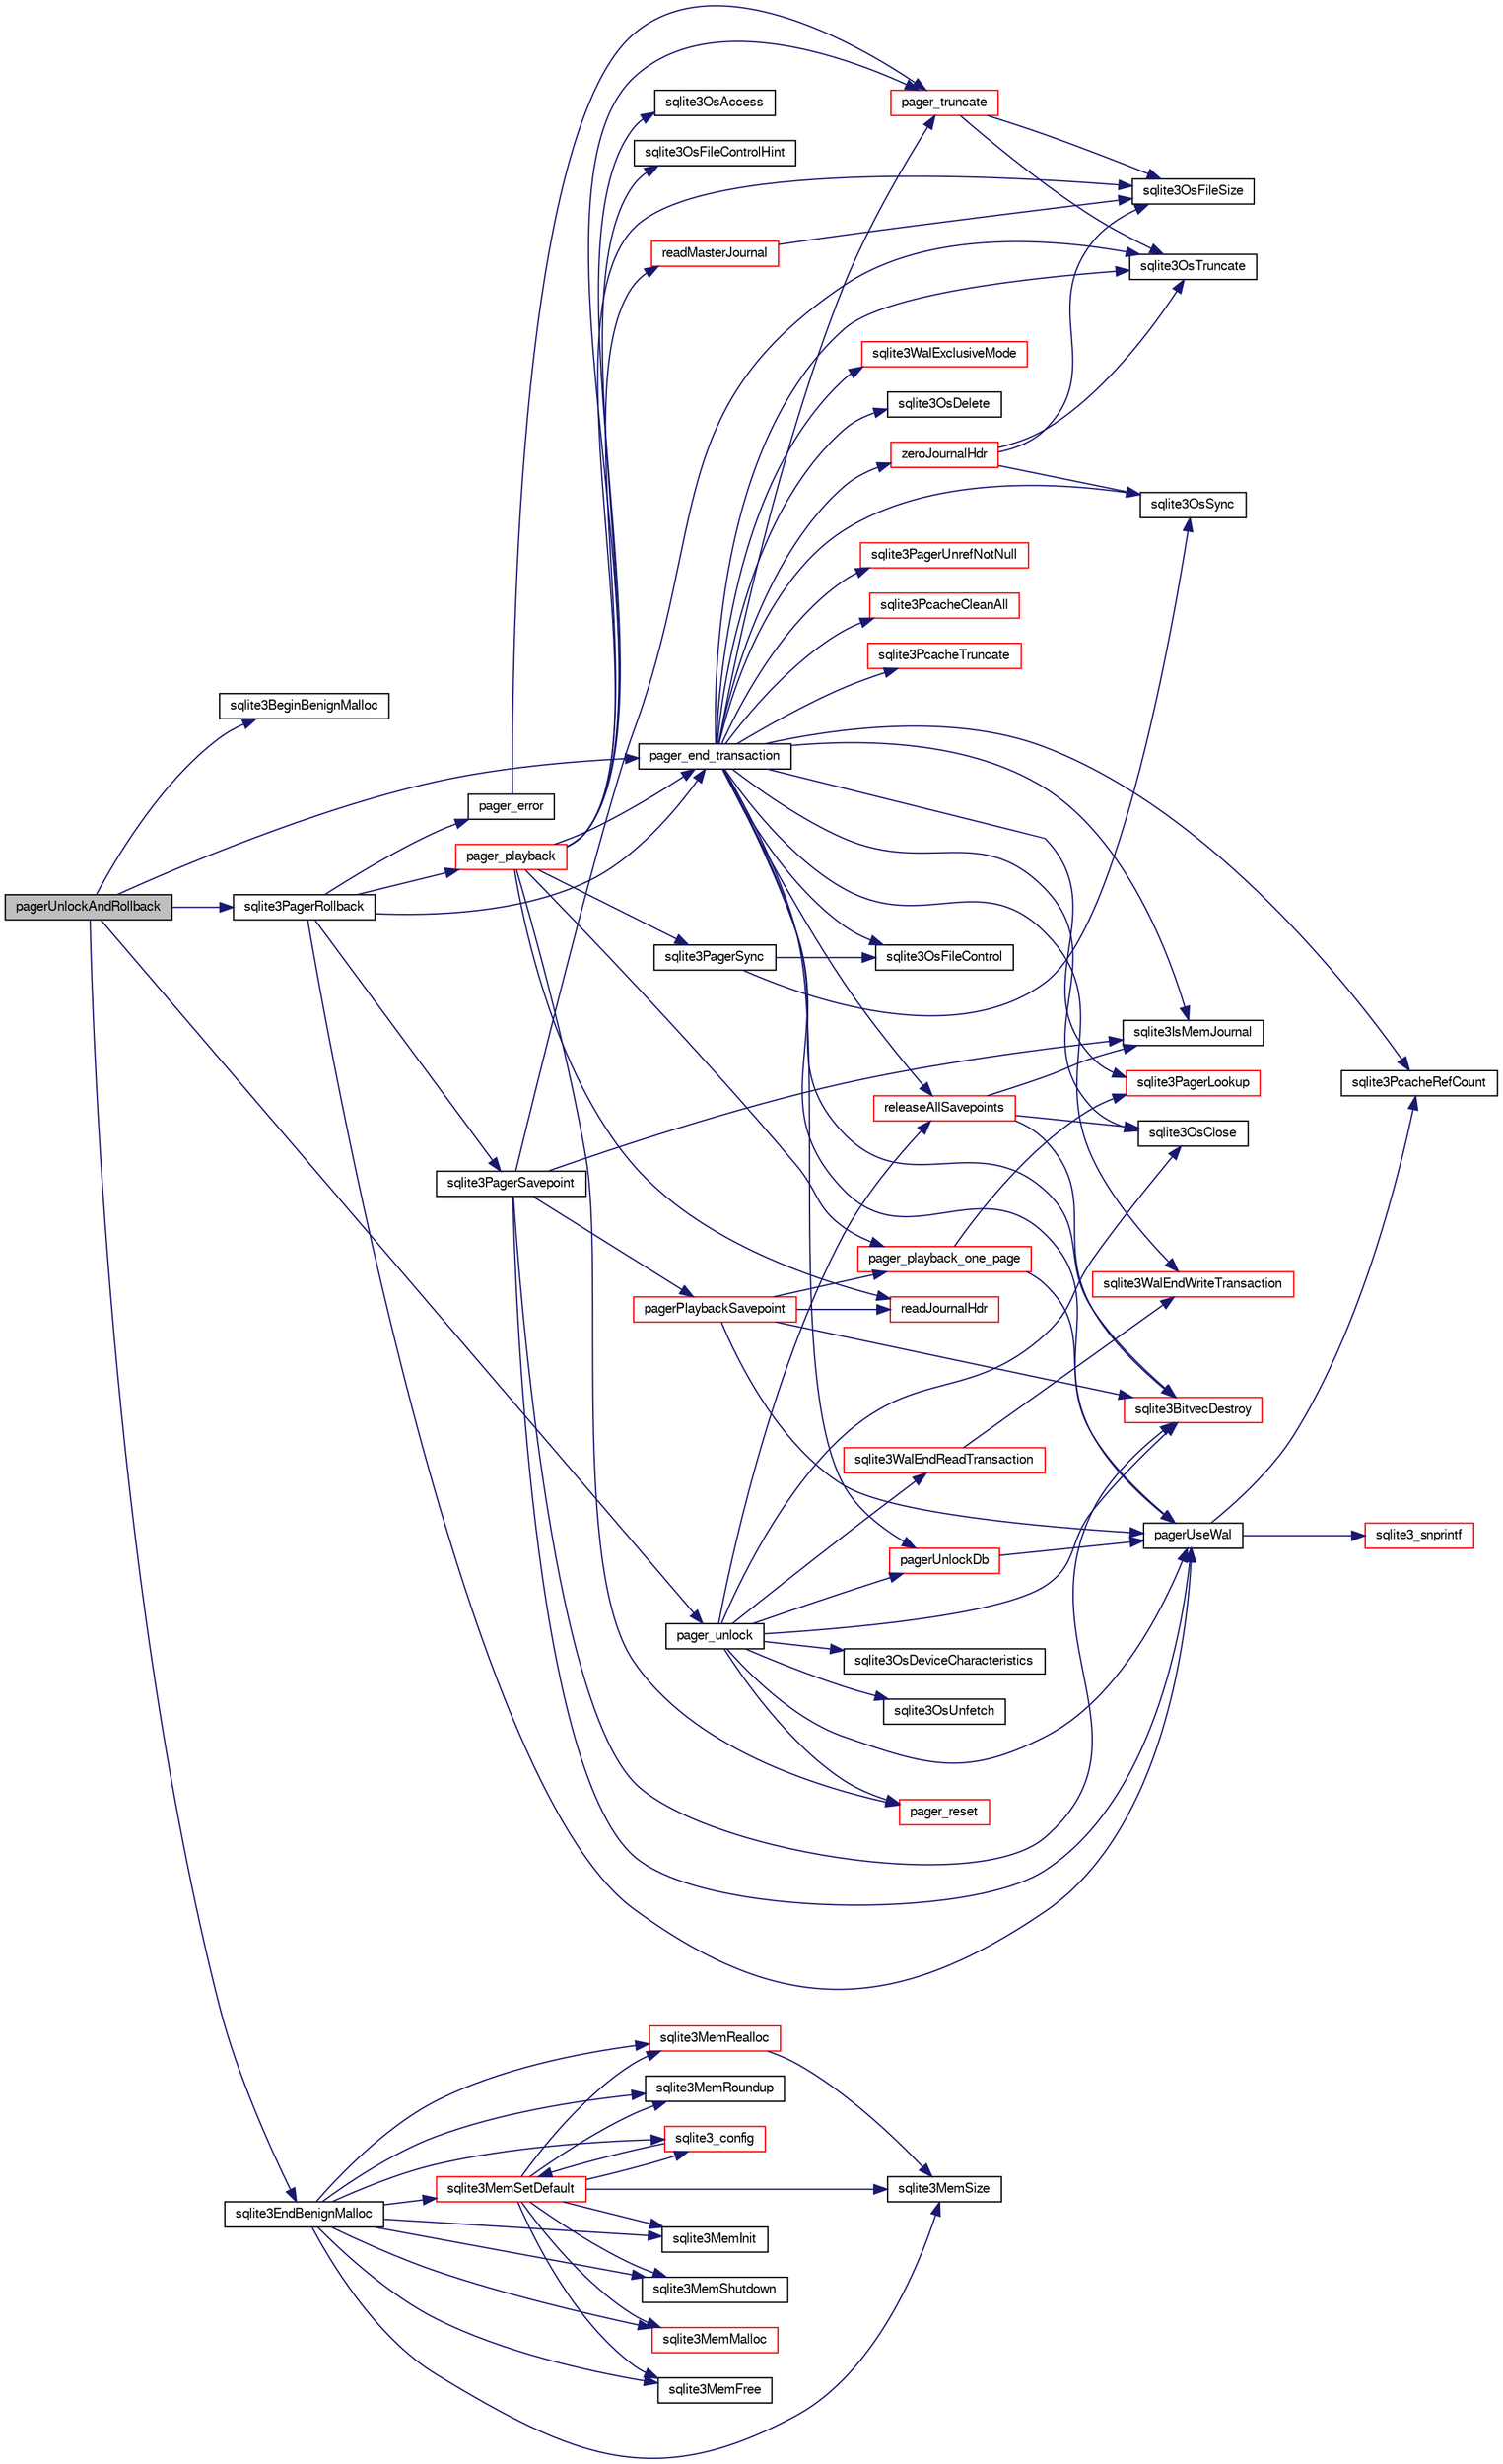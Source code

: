 digraph "pagerUnlockAndRollback"
{
  edge [fontname="FreeSans",fontsize="10",labelfontname="FreeSans",labelfontsize="10"];
  node [fontname="FreeSans",fontsize="10",shape=record];
  rankdir="LR";
  Node207066 [label="pagerUnlockAndRollback",height=0.2,width=0.4,color="black", fillcolor="grey75", style="filled", fontcolor="black"];
  Node207066 -> Node207067 [color="midnightblue",fontsize="10",style="solid",fontname="FreeSans"];
  Node207067 [label="sqlite3BeginBenignMalloc",height=0.2,width=0.4,color="black", fillcolor="white", style="filled",URL="$sqlite3_8c.html#a3344c0e2b1b6df701a1cb326602fac14"];
  Node207066 -> Node207068 [color="midnightblue",fontsize="10",style="solid",fontname="FreeSans"];
  Node207068 [label="sqlite3PagerRollback",height=0.2,width=0.4,color="black", fillcolor="white", style="filled",URL="$sqlite3_8c.html#afdd2ecbb97b7a716892ff6bd10c7dfd0"];
  Node207068 -> Node207069 [color="midnightblue",fontsize="10",style="solid",fontname="FreeSans"];
  Node207069 [label="pagerUseWal",height=0.2,width=0.4,color="black", fillcolor="white", style="filled",URL="$sqlite3_8c.html#a31def80bfe1de9284d635ba190a5eb68"];
  Node207069 -> Node207070 [color="midnightblue",fontsize="10",style="solid",fontname="FreeSans"];
  Node207070 [label="sqlite3PcacheRefCount",height=0.2,width=0.4,color="black", fillcolor="white", style="filled",URL="$sqlite3_8c.html#adee2536d23ec9628e0883ccab03b3429"];
  Node207069 -> Node207071 [color="midnightblue",fontsize="10",style="solid",fontname="FreeSans"];
  Node207071 [label="sqlite3_snprintf",height=0.2,width=0.4,color="red", fillcolor="white", style="filled",URL="$sqlite3_8c.html#aa2695a752e971577f5784122f2013c40"];
  Node207068 -> Node207352 [color="midnightblue",fontsize="10",style="solid",fontname="FreeSans"];
  Node207352 [label="sqlite3PagerSavepoint",height=0.2,width=0.4,color="black", fillcolor="white", style="filled",URL="$sqlite3_8c.html#a8b5f1920b6a8b564a47e243868f2c8d4"];
  Node207352 -> Node207353 [color="midnightblue",fontsize="10",style="solid",fontname="FreeSans"];
  Node207353 [label="sqlite3BitvecDestroy",height=0.2,width=0.4,color="red", fillcolor="white", style="filled",URL="$sqlite3_8c.html#ab732400d8022b48df1b7b3ee41be045d"];
  Node207352 -> Node207354 [color="midnightblue",fontsize="10",style="solid",fontname="FreeSans"];
  Node207354 [label="sqlite3IsMemJournal",height=0.2,width=0.4,color="black", fillcolor="white", style="filled",URL="$sqlite3_8c.html#a237bb8682b84ed24be164d4c57465182"];
  Node207352 -> Node207355 [color="midnightblue",fontsize="10",style="solid",fontname="FreeSans"];
  Node207355 [label="sqlite3OsTruncate",height=0.2,width=0.4,color="black", fillcolor="white", style="filled",URL="$sqlite3_8c.html#ab14e17fc93b09d52b42c433c47eb3b68"];
  Node207352 -> Node207069 [color="midnightblue",fontsize="10",style="solid",fontname="FreeSans"];
  Node207352 -> Node207356 [color="midnightblue",fontsize="10",style="solid",fontname="FreeSans"];
  Node207356 [label="pagerPlaybackSavepoint",height=0.2,width=0.4,color="red", fillcolor="white", style="filled",URL="$sqlite3_8c.html#aedf76c3b6661c4244cc3e2c5464fd12e"];
  Node207356 -> Node207069 [color="midnightblue",fontsize="10",style="solid",fontname="FreeSans"];
  Node207356 -> Node207392 [color="midnightblue",fontsize="10",style="solid",fontname="FreeSans"];
  Node207392 [label="pager_playback_one_page",height=0.2,width=0.4,color="red", fillcolor="white", style="filled",URL="$sqlite3_8c.html#adfca1dee9939482792fe2b4ed982d00e"];
  Node207392 -> Node207069 [color="midnightblue",fontsize="10",style="solid",fontname="FreeSans"];
  Node207392 -> Node207372 [color="midnightblue",fontsize="10",style="solid",fontname="FreeSans"];
  Node207372 [label="sqlite3PagerLookup",height=0.2,width=0.4,color="red", fillcolor="white", style="filled",URL="$sqlite3_8c.html#a1252ec03814f64eed236cfb21094cafd"];
  Node207356 -> Node207453 [color="midnightblue",fontsize="10",style="solid",fontname="FreeSans"];
  Node207453 [label="readJournalHdr",height=0.2,width=0.4,color="red", fillcolor="white", style="filled",URL="$sqlite3_8c.html#a4367a6db0dfbaacd476aeecccc99904b"];
  Node207356 -> Node207353 [color="midnightblue",fontsize="10",style="solid",fontname="FreeSans"];
  Node207068 -> Node207455 [color="midnightblue",fontsize="10",style="solid",fontname="FreeSans"];
  Node207455 [label="pager_end_transaction",height=0.2,width=0.4,color="black", fillcolor="white", style="filled",URL="$sqlite3_8c.html#a0814e2cfab386b1e3ba74528870339fe"];
  Node207455 -> Node207456 [color="midnightblue",fontsize="10",style="solid",fontname="FreeSans"];
  Node207456 [label="releaseAllSavepoints",height=0.2,width=0.4,color="red", fillcolor="white", style="filled",URL="$sqlite3_8c.html#ac0ec06e81b223a42295bd1a0182b1609"];
  Node207456 -> Node207353 [color="midnightblue",fontsize="10",style="solid",fontname="FreeSans"];
  Node207456 -> Node207354 [color="midnightblue",fontsize="10",style="solid",fontname="FreeSans"];
  Node207456 -> Node207457 [color="midnightblue",fontsize="10",style="solid",fontname="FreeSans"];
  Node207457 [label="sqlite3OsClose",height=0.2,width=0.4,color="black", fillcolor="white", style="filled",URL="$sqlite3_8c.html#aa5f0aeb27273a57c0523deaf48997533"];
  Node207455 -> Node207069 [color="midnightblue",fontsize="10",style="solid",fontname="FreeSans"];
  Node207455 -> Node207354 [color="midnightblue",fontsize="10",style="solid",fontname="FreeSans"];
  Node207455 -> Node207457 [color="midnightblue",fontsize="10",style="solid",fontname="FreeSans"];
  Node207455 -> Node207355 [color="midnightblue",fontsize="10",style="solid",fontname="FreeSans"];
  Node207455 -> Node207458 [color="midnightblue",fontsize="10",style="solid",fontname="FreeSans"];
  Node207458 [label="sqlite3OsSync",height=0.2,width=0.4,color="black", fillcolor="white", style="filled",URL="$sqlite3_8c.html#a3f01629ca3b49854944cecdd14dc3358"];
  Node207455 -> Node207459 [color="midnightblue",fontsize="10",style="solid",fontname="FreeSans"];
  Node207459 [label="zeroJournalHdr",height=0.2,width=0.4,color="red", fillcolor="white", style="filled",URL="$sqlite3_8c.html#a6e1592949a5e668f43f0ff5f5d08fe10"];
  Node207459 -> Node207355 [color="midnightblue",fontsize="10",style="solid",fontname="FreeSans"];
  Node207459 -> Node207458 [color="midnightblue",fontsize="10",style="solid",fontname="FreeSans"];
  Node207459 -> Node207413 [color="midnightblue",fontsize="10",style="solid",fontname="FreeSans"];
  Node207413 [label="sqlite3OsFileSize",height=0.2,width=0.4,color="black", fillcolor="white", style="filled",URL="$sqlite3_8c.html#a395914ef2826de6ed70e92b5d02887de"];
  Node207455 -> Node207460 [color="midnightblue",fontsize="10",style="solid",fontname="FreeSans"];
  Node207460 [label="sqlite3OsDelete",height=0.2,width=0.4,color="black", fillcolor="white", style="filled",URL="$sqlite3_8c.html#a576c2e542e46ddee19d10e75337039c0"];
  Node207455 -> Node207070 [color="midnightblue",fontsize="10",style="solid",fontname="FreeSans"];
  Node207455 -> Node207372 [color="midnightblue",fontsize="10",style="solid",fontname="FreeSans"];
  Node207455 -> Node207383 [color="midnightblue",fontsize="10",style="solid",fontname="FreeSans"];
  Node207383 [label="sqlite3PagerUnrefNotNull",height=0.2,width=0.4,color="red", fillcolor="white", style="filled",URL="$sqlite3_8c.html#a4b314f96f09f5c68c94672e420e31ab9"];
  Node207455 -> Node207353 [color="midnightblue",fontsize="10",style="solid",fontname="FreeSans"];
  Node207455 -> Node207461 [color="midnightblue",fontsize="10",style="solid",fontname="FreeSans"];
  Node207461 [label="sqlite3PcacheCleanAll",height=0.2,width=0.4,color="red", fillcolor="white", style="filled",URL="$sqlite3_8c.html#a65aa4d4f73373a161a96fafe219b86a7"];
  Node207455 -> Node207417 [color="midnightblue",fontsize="10",style="solid",fontname="FreeSans"];
  Node207417 [label="sqlite3PcacheTruncate",height=0.2,width=0.4,color="red", fillcolor="white", style="filled",URL="$sqlite3_8c.html#aa25da46a83609c408a14977a087af782"];
  Node207455 -> Node207462 [color="midnightblue",fontsize="10",style="solid",fontname="FreeSans"];
  Node207462 [label="sqlite3WalEndWriteTransaction",height=0.2,width=0.4,color="red", fillcolor="white", style="filled",URL="$sqlite3_8c.html#a0ae58a14b40600fb21130cc4d595acc9"];
  Node207455 -> Node207465 [color="midnightblue",fontsize="10",style="solid",fontname="FreeSans"];
  Node207465 [label="pager_truncate",height=0.2,width=0.4,color="red", fillcolor="white", style="filled",URL="$sqlite3_8c.html#aa0700caa408442673a3ede3bb04b1f0b"];
  Node207465 -> Node207413 [color="midnightblue",fontsize="10",style="solid",fontname="FreeSans"];
  Node207465 -> Node207355 [color="midnightblue",fontsize="10",style="solid",fontname="FreeSans"];
  Node207455 -> Node207431 [color="midnightblue",fontsize="10",style="solid",fontname="FreeSans"];
  Node207431 [label="sqlite3OsFileControl",height=0.2,width=0.4,color="black", fillcolor="white", style="filled",URL="$sqlite3_8c.html#aa8dad928f8e52b454c6d82bd2fe5c3fc"];
  Node207455 -> Node207466 [color="midnightblue",fontsize="10",style="solid",fontname="FreeSans"];
  Node207466 [label="sqlite3WalExclusiveMode",height=0.2,width=0.4,color="red", fillcolor="white", style="filled",URL="$sqlite3_8c.html#a1ca342ad565c5ae8dd3685e3aa0b731e"];
  Node207455 -> Node207469 [color="midnightblue",fontsize="10",style="solid",fontname="FreeSans"];
  Node207469 [label="pagerUnlockDb",height=0.2,width=0.4,color="red", fillcolor="white", style="filled",URL="$sqlite3_8c.html#a8ac54f19421c76b5045a40b42d282c32"];
  Node207469 -> Node207069 [color="midnightblue",fontsize="10",style="solid",fontname="FreeSans"];
  Node207068 -> Node207471 [color="midnightblue",fontsize="10",style="solid",fontname="FreeSans"];
  Node207471 [label="pager_playback",height=0.2,width=0.4,color="red", fillcolor="white", style="filled",URL="$sqlite3_8c.html#a9d9a750a9fc76eb4b668c8a16b164a65"];
  Node207471 -> Node207413 [color="midnightblue",fontsize="10",style="solid",fontname="FreeSans"];
  Node207471 -> Node207472 [color="midnightblue",fontsize="10",style="solid",fontname="FreeSans"];
  Node207472 [label="readMasterJournal",height=0.2,width=0.4,color="red", fillcolor="white", style="filled",URL="$sqlite3_8c.html#a9f7dd04609394d281f69682034ea0b61"];
  Node207472 -> Node207413 [color="midnightblue",fontsize="10",style="solid",fontname="FreeSans"];
  Node207471 -> Node207473 [color="midnightblue",fontsize="10",style="solid",fontname="FreeSans"];
  Node207473 [label="sqlite3OsAccess",height=0.2,width=0.4,color="black", fillcolor="white", style="filled",URL="$sqlite3_8c.html#afeb6079743f71ae6557342ff391d8ceb"];
  Node207471 -> Node207453 [color="midnightblue",fontsize="10",style="solid",fontname="FreeSans"];
  Node207471 -> Node207465 [color="midnightblue",fontsize="10",style="solid",fontname="FreeSans"];
  Node207471 -> Node207415 [color="midnightblue",fontsize="10",style="solid",fontname="FreeSans"];
  Node207415 [label="pager_reset",height=0.2,width=0.4,color="red", fillcolor="white", style="filled",URL="$sqlite3_8c.html#a80434ecc2e0b58eea05c79b1690be582"];
  Node207471 -> Node207392 [color="midnightblue",fontsize="10",style="solid",fontname="FreeSans"];
  Node207471 -> Node207423 [color="midnightblue",fontsize="10",style="solid",fontname="FreeSans"];
  Node207423 [label="sqlite3OsFileControlHint",height=0.2,width=0.4,color="black", fillcolor="white", style="filled",URL="$sqlite3_8c.html#a63d0693fc056b088572daedace58e82f"];
  Node207471 -> Node207474 [color="midnightblue",fontsize="10",style="solid",fontname="FreeSans"];
  Node207474 [label="sqlite3PagerSync",height=0.2,width=0.4,color="black", fillcolor="white", style="filled",URL="$sqlite3_8c.html#a5b3c2a03efdf7f4844243c58718ca08b"];
  Node207474 -> Node207431 [color="midnightblue",fontsize="10",style="solid",fontname="FreeSans"];
  Node207474 -> Node207458 [color="midnightblue",fontsize="10",style="solid",fontname="FreeSans"];
  Node207471 -> Node207455 [color="midnightblue",fontsize="10",style="solid",fontname="FreeSans"];
  Node207068 -> Node207479 [color="midnightblue",fontsize="10",style="solid",fontname="FreeSans"];
  Node207479 [label="pager_error",height=0.2,width=0.4,color="black", fillcolor="white", style="filled",URL="$sqlite3_8c.html#ac15e13c61047b37098e21115614ddd22"];
  Node207479 -> Node207465 [color="midnightblue",fontsize="10",style="solid",fontname="FreeSans"];
  Node207066 -> Node207146 [color="midnightblue",fontsize="10",style="solid",fontname="FreeSans"];
  Node207146 [label="sqlite3EndBenignMalloc",height=0.2,width=0.4,color="black", fillcolor="white", style="filled",URL="$sqlite3_8c.html#a4582127cc64d483dc66c7acf9d8d8fbb"];
  Node207146 -> Node207121 [color="midnightblue",fontsize="10",style="solid",fontname="FreeSans"];
  Node207121 [label="sqlite3MemMalloc",height=0.2,width=0.4,color="red", fillcolor="white", style="filled",URL="$sqlite3_8c.html#a53157f1a669f949332f44ca9f15c0a43"];
  Node207146 -> Node207126 [color="midnightblue",fontsize="10",style="solid",fontname="FreeSans"];
  Node207126 [label="sqlite3MemFree",height=0.2,width=0.4,color="black", fillcolor="white", style="filled",URL="$sqlite3_8c.html#a4198492989c7a427e3d704c06058850a"];
  Node207146 -> Node207127 [color="midnightblue",fontsize="10",style="solid",fontname="FreeSans"];
  Node207127 [label="sqlite3MemRealloc",height=0.2,width=0.4,color="red", fillcolor="white", style="filled",URL="$sqlite3_8c.html#addd043cc5742c3b0cf536763cd4e6948"];
  Node207127 -> Node207128 [color="midnightblue",fontsize="10",style="solid",fontname="FreeSans"];
  Node207128 [label="sqlite3MemSize",height=0.2,width=0.4,color="black", fillcolor="white", style="filled",URL="$sqlite3_8c.html#a564962938d56643e999de431c190f937"];
  Node207146 -> Node207128 [color="midnightblue",fontsize="10",style="solid",fontname="FreeSans"];
  Node207146 -> Node207129 [color="midnightblue",fontsize="10",style="solid",fontname="FreeSans"];
  Node207129 [label="sqlite3MemRoundup",height=0.2,width=0.4,color="black", fillcolor="white", style="filled",URL="$sqlite3_8c.html#ac9d66a2d2d224dfafcf6a49d48436ddc"];
  Node207146 -> Node207130 [color="midnightblue",fontsize="10",style="solid",fontname="FreeSans"];
  Node207130 [label="sqlite3MemInit",height=0.2,width=0.4,color="black", fillcolor="white", style="filled",URL="$sqlite3_8c.html#a1ec61c1becf036ba7fcb571ae51300af"];
  Node207146 -> Node207131 [color="midnightblue",fontsize="10",style="solid",fontname="FreeSans"];
  Node207131 [label="sqlite3MemShutdown",height=0.2,width=0.4,color="black", fillcolor="white", style="filled",URL="$sqlite3_8c.html#a934531b3f7c4743196f453ce6db028dc"];
  Node207146 -> Node207120 [color="midnightblue",fontsize="10",style="solid",fontname="FreeSans"];
  Node207120 [label="sqlite3MemSetDefault",height=0.2,width=0.4,color="red", fillcolor="white", style="filled",URL="$sqlite3_8c.html#a162fbfd727e92c5f8f72625b5ff62549"];
  Node207120 -> Node207121 [color="midnightblue",fontsize="10",style="solid",fontname="FreeSans"];
  Node207120 -> Node207126 [color="midnightblue",fontsize="10",style="solid",fontname="FreeSans"];
  Node207120 -> Node207127 [color="midnightblue",fontsize="10",style="solid",fontname="FreeSans"];
  Node207120 -> Node207128 [color="midnightblue",fontsize="10",style="solid",fontname="FreeSans"];
  Node207120 -> Node207129 [color="midnightblue",fontsize="10",style="solid",fontname="FreeSans"];
  Node207120 -> Node207130 [color="midnightblue",fontsize="10",style="solid",fontname="FreeSans"];
  Node207120 -> Node207131 [color="midnightblue",fontsize="10",style="solid",fontname="FreeSans"];
  Node207120 -> Node207132 [color="midnightblue",fontsize="10",style="solid",fontname="FreeSans"];
  Node207132 [label="sqlite3_config",height=0.2,width=0.4,color="red", fillcolor="white", style="filled",URL="$sqlite3_8c.html#a74ad420b6f26bc06a04ff6ecec8a8c91"];
  Node207132 -> Node207120 [color="midnightblue",fontsize="10",style="solid",fontname="FreeSans"];
  Node207146 -> Node207132 [color="midnightblue",fontsize="10",style="solid",fontname="FreeSans"];
  Node207066 -> Node207455 [color="midnightblue",fontsize="10",style="solid",fontname="FreeSans"];
  Node207066 -> Node207480 [color="midnightblue",fontsize="10",style="solid",fontname="FreeSans"];
  Node207480 [label="pager_unlock",height=0.2,width=0.4,color="black", fillcolor="white", style="filled",URL="$sqlite3_8c.html#a5b54bd09bd76fa68eb6310fbf9bbaf20"];
  Node207480 -> Node207353 [color="midnightblue",fontsize="10",style="solid",fontname="FreeSans"];
  Node207480 -> Node207456 [color="midnightblue",fontsize="10",style="solid",fontname="FreeSans"];
  Node207480 -> Node207069 [color="midnightblue",fontsize="10",style="solid",fontname="FreeSans"];
  Node207480 -> Node207481 [color="midnightblue",fontsize="10",style="solid",fontname="FreeSans"];
  Node207481 [label="sqlite3WalEndReadTransaction",height=0.2,width=0.4,color="red", fillcolor="white", style="filled",URL="$sqlite3_8c.html#a2d0ec4393370b11b4db7d9836d38eb40"];
  Node207481 -> Node207462 [color="midnightblue",fontsize="10",style="solid",fontname="FreeSans"];
  Node207480 -> Node207435 [color="midnightblue",fontsize="10",style="solid",fontname="FreeSans"];
  Node207435 [label="sqlite3OsDeviceCharacteristics",height=0.2,width=0.4,color="black", fillcolor="white", style="filled",URL="$sqlite3_8c.html#a251e030ce1bd2e552bc2dd66b1ac36d0"];
  Node207480 -> Node207457 [color="midnightblue",fontsize="10",style="solid",fontname="FreeSans"];
  Node207480 -> Node207469 [color="midnightblue",fontsize="10",style="solid",fontname="FreeSans"];
  Node207480 -> Node207415 [color="midnightblue",fontsize="10",style="solid",fontname="FreeSans"];
  Node207480 -> Node207368 [color="midnightblue",fontsize="10",style="solid",fontname="FreeSans"];
  Node207368 [label="sqlite3OsUnfetch",height=0.2,width=0.4,color="black", fillcolor="white", style="filled",URL="$sqlite3_8c.html#abc0da72cb8b8989cf8708b572fe5fef4"];
}
